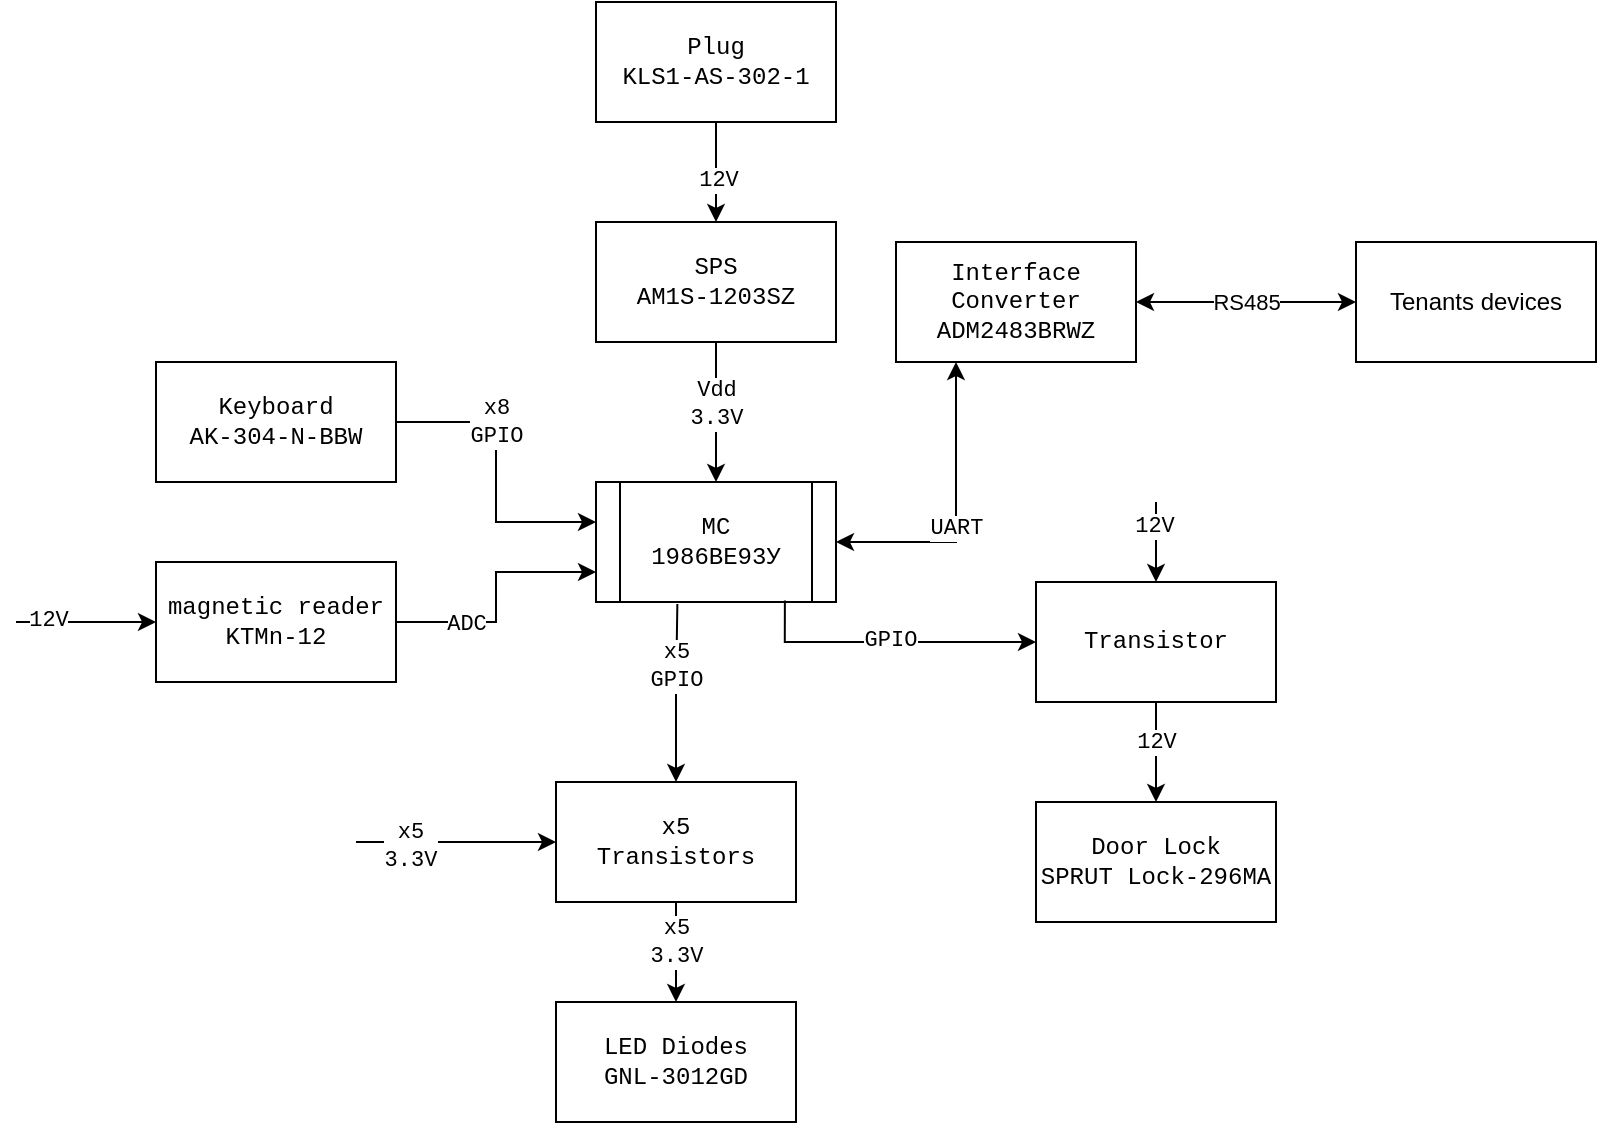<mxfile version="16.1.0"><diagram id="OLW8qas0eESsJy2yUKss" name="Page-1"><mxGraphModel dx="920" dy="544" grid="1" gridSize="10" guides="1" tooltips="1" connect="1" arrows="1" fold="1" page="1" pageScale="1" pageWidth="850" pageHeight="1100" math="0" shadow="0"><root><mxCell id="0"/><mxCell id="1" parent="0"/><mxCell id="N6BiQQ2RXJ7Em1rmOZrH-9" value="" style="edgeStyle=orthogonalEdgeStyle;rounded=0;orthogonalLoop=1;jettySize=auto;html=1;startArrow=classic;startFill=1;endArrow=none;endFill=0;fontFamily=Courier New;" parent="1" source="XjT94hju-Bin17KLmV0q-1" target="N6BiQQ2RXJ7Em1rmOZrH-8" edge="1"><mxGeometry relative="1" as="geometry"><Array as="points"><mxPoint x="270" y="380"/><mxPoint x="270" y="330"/></Array></mxGeometry></mxCell><mxCell id="N6BiQQ2RXJ7Em1rmOZrH-10" value="&lt;div&gt;x8&lt;/div&gt;&lt;div&gt;GPIO&lt;/div&gt;" style="edgeLabel;html=1;align=center;verticalAlign=middle;resizable=0;points=[];fontFamily=Courier New;" parent="N6BiQQ2RXJ7Em1rmOZrH-9" vertex="1" connectable="0"><mxGeometry x="0.664" relative="1" as="geometry"><mxPoint x="25" as="offset"/></mxGeometry></mxCell><mxCell id="XjT94hju-Bin17KLmV0q-1" value="&lt;div&gt;MC&lt;br&gt;&lt;/div&gt;&lt;div&gt;1986ВЕ93У&lt;/div&gt;" style="shape=process;whiteSpace=wrap;html=1;backgroundOutline=1;fontFamily=Courier New;" parent="1" vertex="1"><mxGeometry x="320" y="360" width="120" height="60" as="geometry"/></mxCell><mxCell id="XjT94hju-Bin17KLmV0q-3" value="" style="edgeStyle=orthogonalEdgeStyle;rounded=0;orthogonalLoop=1;jettySize=auto;html=1;fontFamily=Courier New;" parent="1" source="XjT94hju-Bin17KLmV0q-2" target="XjT94hju-Bin17KLmV0q-1" edge="1"><mxGeometry relative="1" as="geometry"/></mxCell><mxCell id="XjT94hju-Bin17KLmV0q-4" value="&lt;div&gt;Vdd&lt;/div&gt;&lt;div&gt;3.3V&lt;br&gt;&lt;/div&gt;" style="edgeLabel;html=1;align=center;verticalAlign=middle;resizable=0;points=[];fontFamily=Courier New;" parent="XjT94hju-Bin17KLmV0q-3" vertex="1" connectable="0"><mxGeometry x="-0.112" relative="1" as="geometry"><mxPoint as="offset"/></mxGeometry></mxCell><mxCell id="XjT94hju-Bin17KLmV0q-2" value="&lt;div&gt;SPS&lt;/div&gt;AM1S-1203SZ" style="rounded=0;whiteSpace=wrap;html=1;fontFamily=Courier New;" parent="1" vertex="1"><mxGeometry x="320" y="230" width="120" height="60" as="geometry"/></mxCell><mxCell id="XjT94hju-Bin17KLmV0q-6" value="" style="edgeStyle=orthogonalEdgeStyle;rounded=0;orthogonalLoop=1;jettySize=auto;html=1;fontFamily=Courier New;" parent="1" source="XjT94hju-Bin17KLmV0q-5" target="XjT94hju-Bin17KLmV0q-2" edge="1"><mxGeometry relative="1" as="geometry"/></mxCell><mxCell id="N6BiQQ2RXJ7Em1rmOZrH-6" value="12V" style="edgeLabel;html=1;align=center;verticalAlign=middle;resizable=0;points=[];fontFamily=Courier New;" parent="XjT94hju-Bin17KLmV0q-6" vertex="1" connectable="0"><mxGeometry x="0.16" y="1" relative="1" as="geometry"><mxPoint as="offset"/></mxGeometry></mxCell><mxCell id="XjT94hju-Bin17KLmV0q-5" value="&lt;div&gt;Plug&lt;/div&gt;&lt;div&gt;KLS1-AS-302-1&lt;br&gt;&lt;/div&gt;" style="rounded=0;whiteSpace=wrap;html=1;fontFamily=Courier New;" parent="1" vertex="1"><mxGeometry x="320" y="120" width="120" height="60" as="geometry"/></mxCell><mxCell id="XjT94hju-Bin17KLmV0q-13" style="edgeStyle=orthogonalEdgeStyle;rounded=0;orthogonalLoop=1;jettySize=auto;html=1;fontFamily=Courier New;startArrow=classic;startFill=1;" parent="1" source="XjT94hju-Bin17KLmV0q-12" target="XjT94hju-Bin17KLmV0q-1" edge="1"><mxGeometry relative="1" as="geometry"><mxPoint x="520" y="360" as="targetPoint"/><Array as="points"><mxPoint x="500" y="280"/><mxPoint x="500" y="390"/></Array></mxGeometry></mxCell><mxCell id="XjT94hju-Bin17KLmV0q-14" value="UART" style="edgeLabel;html=1;align=center;verticalAlign=middle;resizable=0;points=[];fontFamily=Courier New;" parent="XjT94hju-Bin17KLmV0q-13" vertex="1" connectable="0"><mxGeometry x="0.103" relative="1" as="geometry"><mxPoint as="offset"/></mxGeometry></mxCell><mxCell id="E0KgrUEEmbHXExoT4-BH-2" value="RS485" style="edgeStyle=orthogonalEdgeStyle;rounded=0;orthogonalLoop=1;jettySize=auto;html=1;startArrow=classic;startFill=1;" edge="1" parent="1" source="XjT94hju-Bin17KLmV0q-12" target="E0KgrUEEmbHXExoT4-BH-1"><mxGeometry relative="1" as="geometry"/></mxCell><mxCell id="XjT94hju-Bin17KLmV0q-12" value="Interface Converter&lt;br&gt;&lt;div&gt;ADM2483BRWZ&lt;/div&gt;" style="rounded=0;whiteSpace=wrap;html=1;fontFamily=Courier New;" parent="1" vertex="1"><mxGeometry x="470" y="240" width="120" height="60" as="geometry"/></mxCell><mxCell id="XjT94hju-Bin17KLmV0q-16" style="edgeStyle=orthogonalEdgeStyle;rounded=0;orthogonalLoop=1;jettySize=auto;html=1;entryX=0.787;entryY=0.988;entryDx=0;entryDy=0;entryPerimeter=0;fontFamily=Courier New;startArrow=classic;startFill=1;endArrow=none;endFill=0;" parent="1" source="XjT94hju-Bin17KLmV0q-15" target="XjT94hju-Bin17KLmV0q-1" edge="1"><mxGeometry relative="1" as="geometry"/></mxCell><mxCell id="XjT94hju-Bin17KLmV0q-17" value="GPIO" style="edgeLabel;html=1;align=center;verticalAlign=middle;resizable=0;points=[];fontFamily=Courier New;" parent="XjT94hju-Bin17KLmV0q-16" vertex="1" connectable="0"><mxGeometry x="0.006" y="-1" relative="1" as="geometry"><mxPoint as="offset"/></mxGeometry></mxCell><mxCell id="N6BiQQ2RXJ7Em1rmOZrH-4" value="" style="edgeStyle=orthogonalEdgeStyle;rounded=0;orthogonalLoop=1;jettySize=auto;html=1;startArrow=none;startFill=0;endArrow=classic;endFill=1;fontFamily=Courier New;" parent="1" source="XjT94hju-Bin17KLmV0q-15" target="N6BiQQ2RXJ7Em1rmOZrH-1" edge="1"><mxGeometry relative="1" as="geometry"/></mxCell><mxCell id="N6BiQQ2RXJ7Em1rmOZrH-7" value="12V" style="edgeLabel;html=1;align=center;verticalAlign=middle;resizable=0;points=[];fontFamily=Courier New;" parent="N6BiQQ2RXJ7Em1rmOZrH-4" vertex="1" connectable="0"><mxGeometry x="0.35" relative="1" as="geometry"><mxPoint y="-14" as="offset"/></mxGeometry></mxCell><mxCell id="XjT94hju-Bin17KLmV0q-15" value="Transistor" style="rounded=0;whiteSpace=wrap;html=1;fontFamily=Courier New;" parent="1" vertex="1"><mxGeometry x="540" y="410" width="120" height="60" as="geometry"/></mxCell><mxCell id="XjT94hju-Bin17KLmV0q-19" style="edgeStyle=orthogonalEdgeStyle;rounded=0;orthogonalLoop=1;jettySize=auto;html=1;entryX=0.339;entryY=1.017;entryDx=0;entryDy=0;entryPerimeter=0;fontFamily=Courier New;startArrow=classic;startFill=1;endArrow=none;endFill=0;exitX=0.5;exitY=0;exitDx=0;exitDy=0;" parent="1" source="N6BiQQ2RXJ7Em1rmOZrH-17" target="XjT94hju-Bin17KLmV0q-1" edge="1"><mxGeometry relative="1" as="geometry"/></mxCell><mxCell id="XjT94hju-Bin17KLmV0q-20" value="&lt;div&gt;x5&lt;/div&gt;&lt;div&gt;GPIO&lt;/div&gt;" style="edgeLabel;html=1;align=center;verticalAlign=middle;resizable=0;points=[];fontFamily=Courier New;" parent="XjT94hju-Bin17KLmV0q-19" vertex="1" connectable="0"><mxGeometry x="0.321" y="1" relative="1" as="geometry"><mxPoint as="offset"/></mxGeometry></mxCell><mxCell id="XjT94hju-Bin17KLmV0q-18" value="&lt;div&gt;LED Diodes&lt;/div&gt;&lt;div&gt;GNL-3012GD&lt;br&gt;&lt;/div&gt;" style="rounded=0;whiteSpace=wrap;html=1;fontFamily=Courier New;" parent="1" vertex="1"><mxGeometry x="300" y="620" width="120" height="60" as="geometry"/></mxCell><mxCell id="N6BiQQ2RXJ7Em1rmOZrH-1" value="&lt;div&gt;Door Lock&lt;/div&gt;&lt;div&gt;SPRUT Lock-296MA&lt;br&gt;&lt;/div&gt;" style="rounded=0;whiteSpace=wrap;html=1;fontFamily=Courier New;" parent="1" vertex="1"><mxGeometry x="540" y="520" width="120" height="60" as="geometry"/></mxCell><mxCell id="N6BiQQ2RXJ7Em1rmOZrH-2" value="" style="endArrow=classic;html=1;rounded=0;entryX=0.5;entryY=0;entryDx=0;entryDy=0;fontFamily=Courier New;" parent="1" target="XjT94hju-Bin17KLmV0q-15" edge="1"><mxGeometry width="50" height="50" relative="1" as="geometry"><mxPoint x="600" y="370" as="sourcePoint"/><mxPoint x="660" y="340" as="targetPoint"/></mxGeometry></mxCell><mxCell id="N6BiQQ2RXJ7Em1rmOZrH-3" value="12V" style="edgeLabel;html=1;align=center;verticalAlign=middle;resizable=0;points=[];fontFamily=Courier New;" parent="N6BiQQ2RXJ7Em1rmOZrH-2" vertex="1" connectable="0"><mxGeometry x="-0.414" y="-1" relative="1" as="geometry"><mxPoint as="offset"/></mxGeometry></mxCell><mxCell id="N6BiQQ2RXJ7Em1rmOZrH-8" value="&lt;div&gt;Keyboard&lt;/div&gt;&lt;div&gt;AK-304-N-BBW&lt;br&gt;&lt;/div&gt;" style="rounded=0;whiteSpace=wrap;html=1;fontFamily=Courier New;" parent="1" vertex="1"><mxGeometry x="100" y="300" width="120" height="60" as="geometry"/></mxCell><mxCell id="N6BiQQ2RXJ7Em1rmOZrH-15" style="edgeStyle=orthogonalEdgeStyle;rounded=0;orthogonalLoop=1;jettySize=auto;html=1;entryX=0;entryY=0.75;entryDx=0;entryDy=0;fontFamily=Courier New;startArrow=none;startFill=0;endArrow=classic;endFill=1;" parent="1" source="N6BiQQ2RXJ7Em1rmOZrH-12" target="XjT94hju-Bin17KLmV0q-1" edge="1"><mxGeometry relative="1" as="geometry"/></mxCell><mxCell id="N6BiQQ2RXJ7Em1rmOZrH-16" value="ADC" style="edgeLabel;html=1;align=center;verticalAlign=middle;resizable=0;points=[];fontFamily=Courier New;" parent="N6BiQQ2RXJ7Em1rmOZrH-15" vertex="1" connectable="0"><mxGeometry x="-0.44" y="-1" relative="1" as="geometry"><mxPoint as="offset"/></mxGeometry></mxCell><mxCell id="N6BiQQ2RXJ7Em1rmOZrH-12" value="&lt;div&gt;magnetic reader&lt;/div&gt;&lt;div&gt;KTMn-12&lt;br&gt;&lt;/div&gt;" style="rounded=0;whiteSpace=wrap;html=1;fontFamily=Courier New;" parent="1" vertex="1"><mxGeometry x="100" y="400" width="120" height="60" as="geometry"/></mxCell><mxCell id="N6BiQQ2RXJ7Em1rmOZrH-13" value="" style="endArrow=classic;html=1;rounded=0;fontFamily=Courier New;entryX=0;entryY=0.5;entryDx=0;entryDy=0;" parent="1" target="N6BiQQ2RXJ7Em1rmOZrH-12" edge="1"><mxGeometry width="50" height="50" relative="1" as="geometry"><mxPoint x="30" y="430" as="sourcePoint"/><mxPoint x="80" y="420" as="targetPoint"/></mxGeometry></mxCell><mxCell id="N6BiQQ2RXJ7Em1rmOZrH-14" value="12V" style="edgeLabel;html=1;align=center;verticalAlign=middle;resizable=0;points=[];fontFamily=Courier New;" parent="N6BiQQ2RXJ7Em1rmOZrH-13" vertex="1" connectable="0"><mxGeometry x="-0.562" y="1" relative="1" as="geometry"><mxPoint as="offset"/></mxGeometry></mxCell><mxCell id="N6BiQQ2RXJ7Em1rmOZrH-19" value="" style="edgeStyle=orthogonalEdgeStyle;rounded=0;orthogonalLoop=1;jettySize=auto;html=1;fontFamily=Courier New;startArrow=none;startFill=0;endArrow=classic;endFill=1;" parent="1" source="N6BiQQ2RXJ7Em1rmOZrH-17" target="XjT94hju-Bin17KLmV0q-18" edge="1"><mxGeometry relative="1" as="geometry"/></mxCell><mxCell id="N6BiQQ2RXJ7Em1rmOZrH-20" value="&lt;div&gt;x5&lt;/div&gt;&lt;div&gt;3.3V&lt;br&gt;&lt;/div&gt;" style="edgeLabel;html=1;align=center;verticalAlign=middle;resizable=0;points=[];fontFamily=Courier New;" parent="N6BiQQ2RXJ7Em1rmOZrH-19" vertex="1" connectable="0"><mxGeometry x="-0.68" y="2" relative="1" as="geometry"><mxPoint x="-2" y="12" as="offset"/></mxGeometry></mxCell><mxCell id="N6BiQQ2RXJ7Em1rmOZrH-17" value="&lt;div&gt;x5&lt;/div&gt;&lt;div&gt;Transistors&lt;/div&gt;" style="rounded=0;whiteSpace=wrap;html=1;fontFamily=Courier New;" parent="1" vertex="1"><mxGeometry x="300" y="510" width="120" height="60" as="geometry"/></mxCell><mxCell id="N6BiQQ2RXJ7Em1rmOZrH-21" value="" style="endArrow=classic;html=1;rounded=0;fontFamily=Courier New;entryX=0;entryY=0.5;entryDx=0;entryDy=0;" parent="1" target="N6BiQQ2RXJ7Em1rmOZrH-17" edge="1"><mxGeometry width="50" height="50" relative="1" as="geometry"><mxPoint x="200" y="540" as="sourcePoint"/><mxPoint x="250" y="500" as="targetPoint"/></mxGeometry></mxCell><mxCell id="N6BiQQ2RXJ7Em1rmOZrH-22" value="&lt;div&gt;x5&lt;/div&gt;&lt;div&gt;3.3V&lt;br&gt;&lt;/div&gt;" style="edgeLabel;html=1;align=center;verticalAlign=middle;resizable=0;points=[];fontFamily=Courier New;" parent="N6BiQQ2RXJ7Em1rmOZrH-21" vertex="1" connectable="0"><mxGeometry x="-0.473" y="-2" relative="1" as="geometry"><mxPoint as="offset"/></mxGeometry></mxCell><mxCell id="E0KgrUEEmbHXExoT4-BH-1" value="Tenants devices" style="rounded=0;whiteSpace=wrap;html=1;" vertex="1" parent="1"><mxGeometry x="700" y="240" width="120" height="60" as="geometry"/></mxCell></root></mxGraphModel></diagram></mxfile>